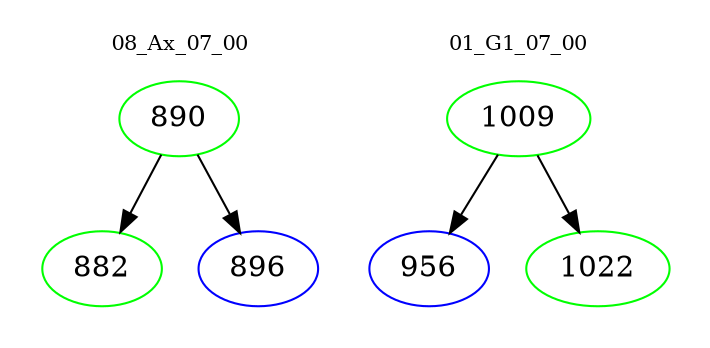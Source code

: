 digraph{
subgraph cluster_0 {
color = white
label = "08_Ax_07_00";
fontsize=10;
T0_890 [label="890", color="green"]
T0_890 -> T0_882 [color="black"]
T0_882 [label="882", color="green"]
T0_890 -> T0_896 [color="black"]
T0_896 [label="896", color="blue"]
}
subgraph cluster_1 {
color = white
label = "01_G1_07_00";
fontsize=10;
T1_1009 [label="1009", color="green"]
T1_1009 -> T1_956 [color="black"]
T1_956 [label="956", color="blue"]
T1_1009 -> T1_1022 [color="black"]
T1_1022 [label="1022", color="green"]
}
}

